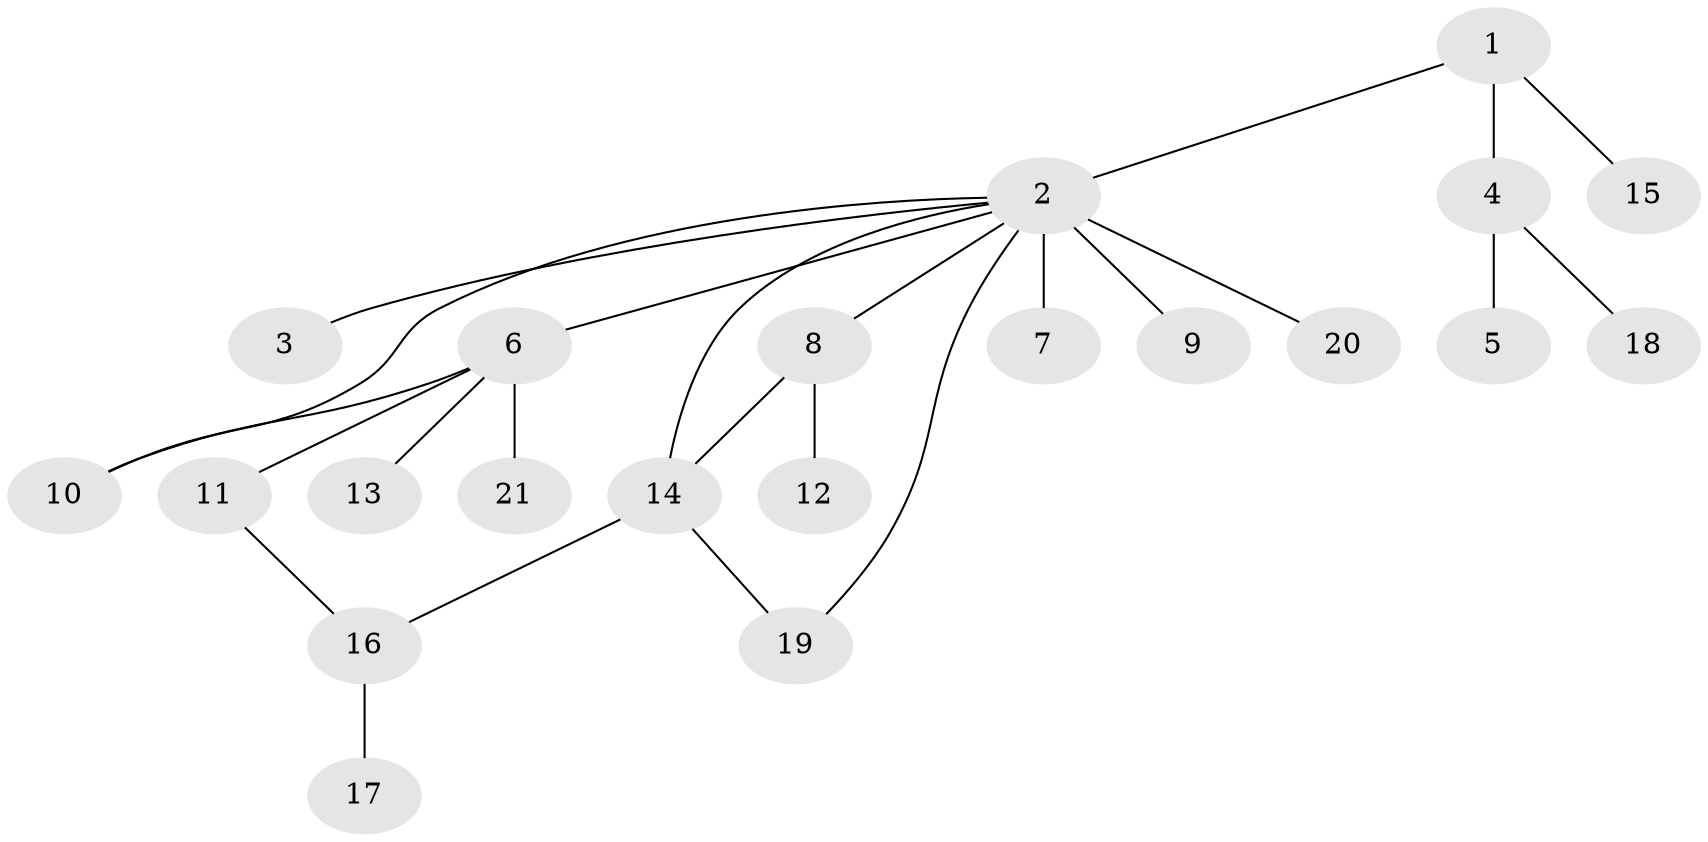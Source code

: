 // original degree distribution, {5: 0.015151515151515152, 23: 0.015151515151515152, 2: 0.16666666666666666, 10: 0.015151515151515152, 1: 0.5909090909090909, 9: 0.015151515151515152, 6: 0.015151515151515152, 4: 0.015151515151515152, 3: 0.15151515151515152}
// Generated by graph-tools (version 1.1) at 2025/50/03/04/25 22:50:40]
// undirected, 21 vertices, 24 edges
graph export_dot {
  node [color=gray90,style=filled];
  1;
  2;
  3;
  4;
  5;
  6;
  7;
  8;
  9;
  10;
  11;
  12;
  13;
  14;
  15;
  16;
  17;
  18;
  19;
  20;
  21;
  1 -- 2 [weight=1.0];
  1 -- 4 [weight=1.0];
  1 -- 15 [weight=1.0];
  2 -- 3 [weight=2.0];
  2 -- 6 [weight=1.0];
  2 -- 7 [weight=9.0];
  2 -- 8 [weight=1.0];
  2 -- 9 [weight=2.0];
  2 -- 10 [weight=1.0];
  2 -- 14 [weight=1.0];
  2 -- 19 [weight=1.0];
  2 -- 20 [weight=1.0];
  4 -- 5 [weight=6.0];
  4 -- 18 [weight=1.0];
  6 -- 10 [weight=1.0];
  6 -- 11 [weight=1.0];
  6 -- 13 [weight=1.0];
  6 -- 21 [weight=1.0];
  8 -- 12 [weight=3.0];
  8 -- 14 [weight=1.0];
  11 -- 16 [weight=1.0];
  14 -- 16 [weight=1.0];
  14 -- 19 [weight=1.0];
  16 -- 17 [weight=1.0];
}

